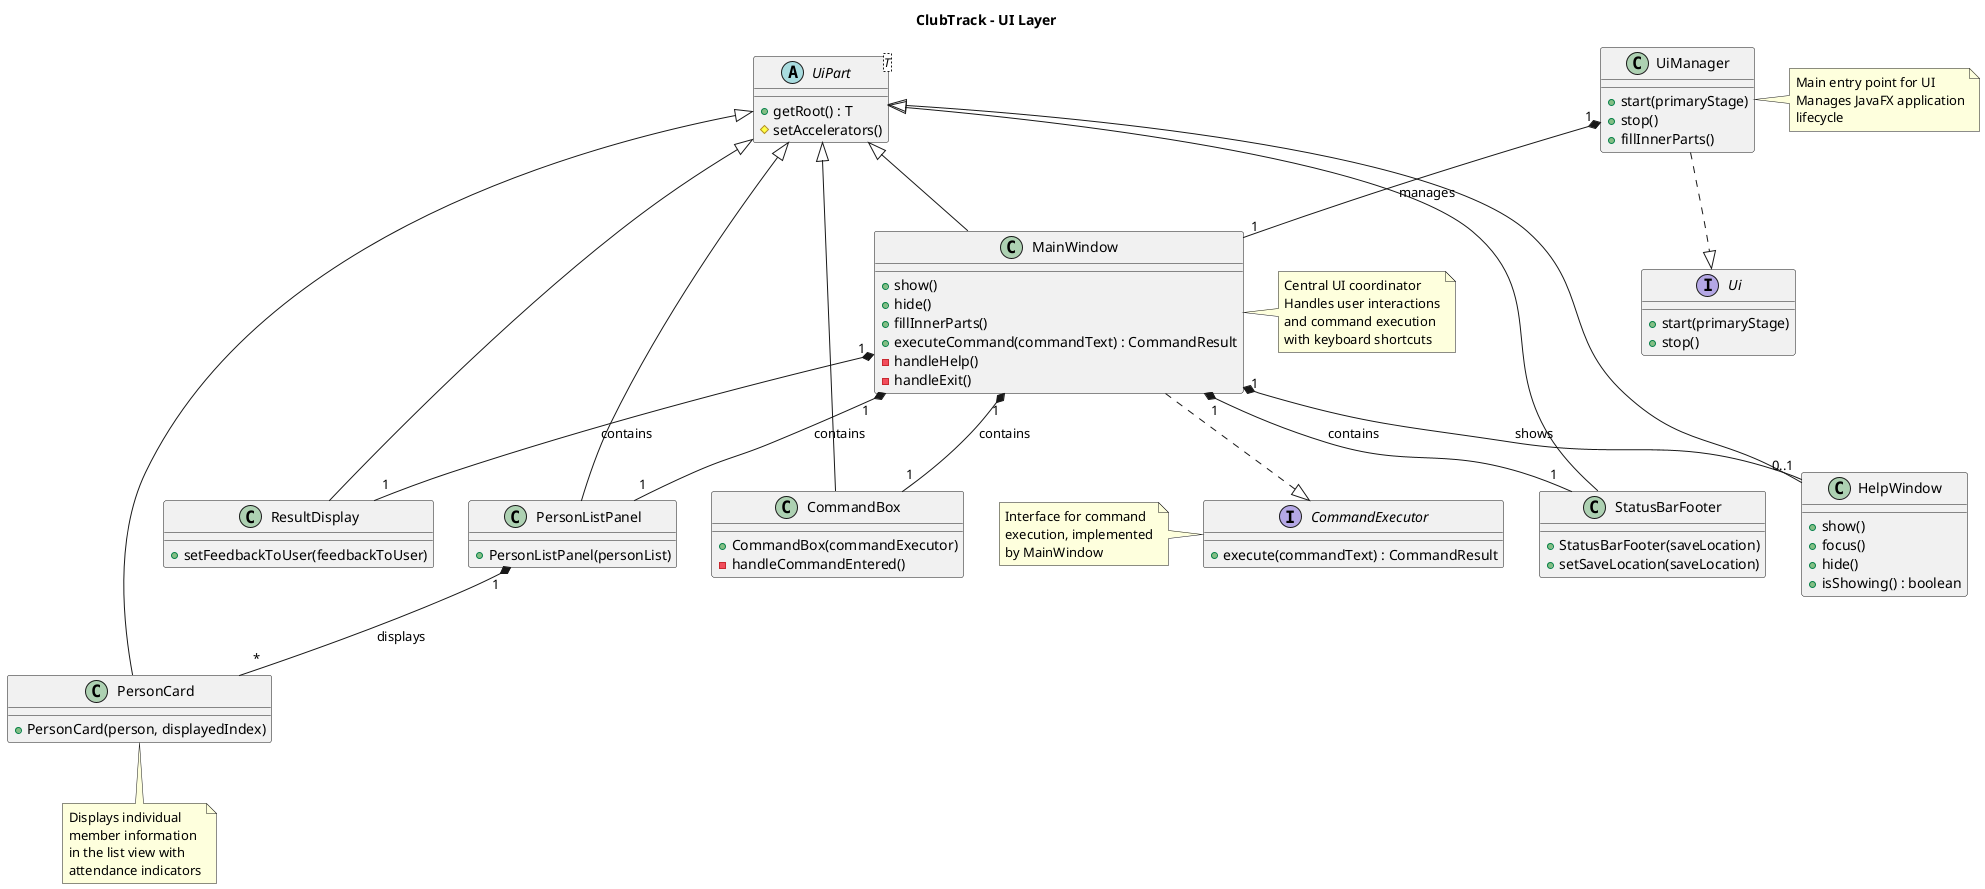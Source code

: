 @startuml

title ClubTrack - UI Layer

interface Ui {
  + start(primaryStage)
  + stop()
}

abstract class UiPart<T> {
  + getRoot() : T
  # setAccelerators()
}

class UiManager {
  + start(primaryStage)
  + stop()
  + fillInnerParts()
}

class MainWindow {
  + show()
  + hide()
  + fillInnerParts()
  + executeCommand(commandText) : CommandResult
  - handleHelp()
  - handleExit()
}

class CommandBox {
  + CommandBox(commandExecutor)
  - handleCommandEntered()
}

class ResultDisplay {
  + setFeedbackToUser(feedbackToUser)
}

class PersonListPanel {
  + PersonListPanel(personList)
}

class PersonCard {
  + PersonCard(person, displayedIndex)
}

class StatusBarFooter {
  + StatusBarFooter(saveLocation)
  + setSaveLocation(saveLocation)
}

class HelpWindow {
  + show()
  + focus()
  + hide()
  + isShowing() : boolean
}

interface CommandExecutor {
  + execute(commandText) : CommandResult
}

' Key relationships
UiManager ..|> Ui
MainWindow ..|> CommandExecutor

UiPart <|-- MainWindow
UiPart <|-- CommandBox
UiPart <|-- ResultDisplay
UiPart <|-- PersonListPanel
UiPart <|-- PersonCard
UiPart <|-- StatusBarFooter
UiPart <|-- HelpWindow

' Composition relationships
UiManager "1" *-- "1" MainWindow : manages
MainWindow "1" *-- "1" CommandBox : contains
MainWindow "1" *-- "1" ResultDisplay : contains
MainWindow "1" *-- "1" PersonListPanel : contains
MainWindow "1" *-- "1" StatusBarFooter : contains
MainWindow "1" *-- "0..1" HelpWindow : shows
PersonListPanel "1" *-- "*" PersonCard : displays

note right of MainWindow : Central UI coordinator\nHandles user interactions\nand command execution\nwith keyboard shortcuts

note bottom of PersonCard : Displays individual\nmember information\nin the list view with\nattendance indicators

note right of UiManager : Main entry point for UI\nManages JavaFX application\nlifecycle

note left of CommandExecutor : Interface for command\nexecution, implemented\nby MainWindow

@enduml
